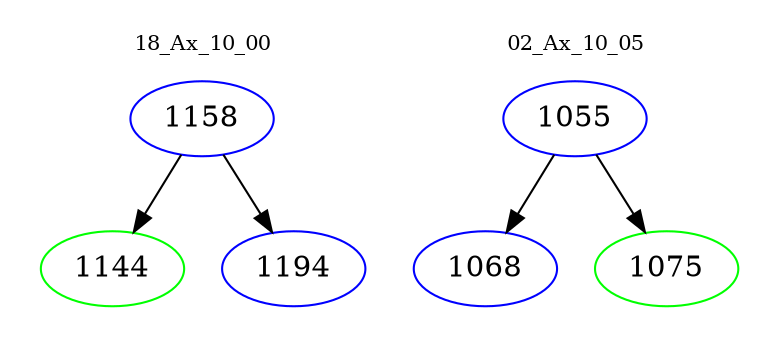 digraph{
subgraph cluster_0 {
color = white
label = "18_Ax_10_00";
fontsize=10;
T0_1158 [label="1158", color="blue"]
T0_1158 -> T0_1144 [color="black"]
T0_1144 [label="1144", color="green"]
T0_1158 -> T0_1194 [color="black"]
T0_1194 [label="1194", color="blue"]
}
subgraph cluster_1 {
color = white
label = "02_Ax_10_05";
fontsize=10;
T1_1055 [label="1055", color="blue"]
T1_1055 -> T1_1068 [color="black"]
T1_1068 [label="1068", color="blue"]
T1_1055 -> T1_1075 [color="black"]
T1_1075 [label="1075", color="green"]
}
}
